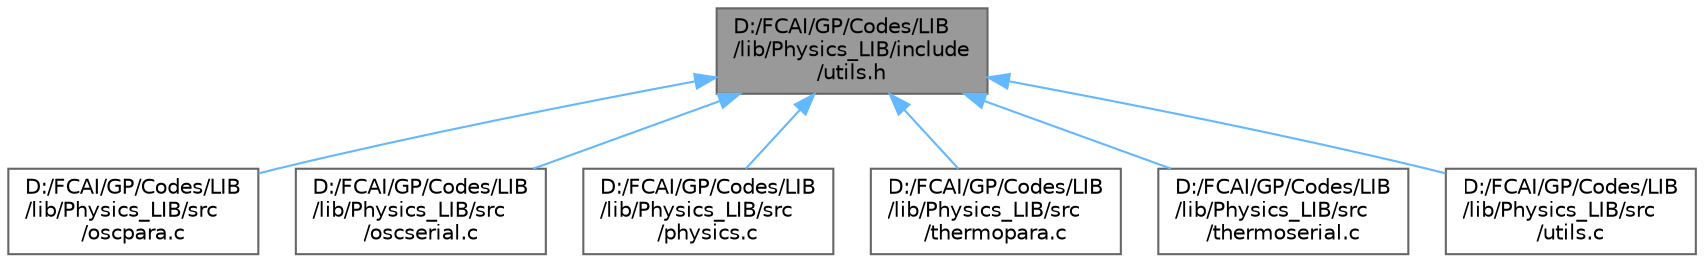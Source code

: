 digraph "D:/FCAI/GP/Codes/LIB/lib/Physics_LIB/include/utils.h"
{
 // LATEX_PDF_SIZE
  bgcolor="transparent";
  edge [fontname=Helvetica,fontsize=10,labelfontname=Helvetica,labelfontsize=10];
  node [fontname=Helvetica,fontsize=10,shape=box,height=0.2,width=0.4];
  Node1 [id="Node000001",label="D:/FCAI/GP/Codes/LIB\l/lib/Physics_LIB/include\l/utils.h",height=0.2,width=0.4,color="gray40", fillcolor="grey60", style="filled", fontcolor="black",tooltip="This file contains utility functions used by oscillations simulation to help in calculations."];
  Node1 -> Node2 [id="edge1_Node000001_Node000002",dir="back",color="steelblue1",style="solid",tooltip=" "];
  Node2 [id="Node000002",label="D:/FCAI/GP/Codes/LIB\l/lib/Physics_LIB/src\l/oscpara.c",height=0.2,width=0.4,color="grey40", fillcolor="white", style="filled",URL="$oscpara_8c.html",tooltip="This file contains the implementation of the parallel versions of the oscillation simulation in 1D an..."];
  Node1 -> Node3 [id="edge2_Node000001_Node000003",dir="back",color="steelblue1",style="solid",tooltip=" "];
  Node3 [id="Node000003",label="D:/FCAI/GP/Codes/LIB\l/lib/Physics_LIB/src\l/oscserial.c",height=0.2,width=0.4,color="grey40", fillcolor="white", style="filled",URL="$oscserial_8c.html",tooltip="This file contains the implementation of the serial version of the oscillation simulation in 1D and 2..."];
  Node1 -> Node4 [id="edge3_Node000001_Node000004",dir="back",color="steelblue1",style="solid",tooltip=" "];
  Node4 [id="Node000004",label="D:/FCAI/GP/Codes/LIB\l/lib/Physics_LIB/src\l/physics.c",height=0.2,width=0.4,color="grey40", fillcolor="white", style="filled",URL="$physics_8c.html",tooltip="This file contains collection of all simulations calls."];
  Node1 -> Node5 [id="edge4_Node000001_Node000005",dir="back",color="steelblue1",style="solid",tooltip=" "];
  Node5 [id="Node000005",label="D:/FCAI/GP/Codes/LIB\l/lib/Physics_LIB/src\l/thermopara.c",height=0.2,width=0.4,color="grey40", fillcolor="white", style="filled",URL="$thermopara_8c.html",tooltip=" "];
  Node1 -> Node6 [id="edge5_Node000001_Node000006",dir="back",color="steelblue1",style="solid",tooltip=" "];
  Node6 [id="Node000006",label="D:/FCAI/GP/Codes/LIB\l/lib/Physics_LIB/src\l/thermoserial.c",height=0.2,width=0.4,color="grey40", fillcolor="white", style="filled",URL="$thermoserial_8c.html",tooltip=" "];
  Node1 -> Node7 [id="edge6_Node000001_Node000007",dir="back",color="steelblue1",style="solid",tooltip=" "];
  Node7 [id="Node000007",label="D:/FCAI/GP/Codes/LIB\l/lib/Physics_LIB/src\l/utils.c",height=0.2,width=0.4,color="grey40", fillcolor="white", style="filled",URL="$utils_8c.html",tooltip=" "];
}
